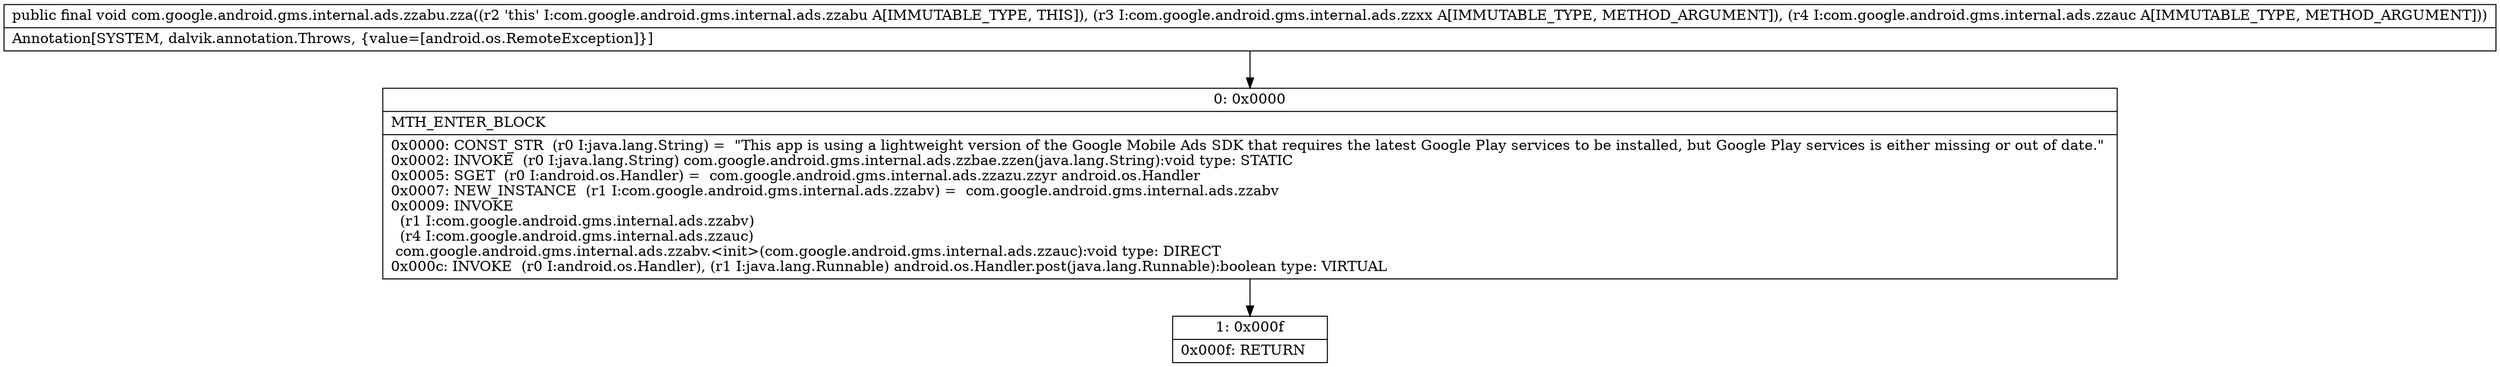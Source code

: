 digraph "CFG forcom.google.android.gms.internal.ads.zzabu.zza(Lcom\/google\/android\/gms\/internal\/ads\/zzxx;Lcom\/google\/android\/gms\/internal\/ads\/zzauc;)V" {
Node_0 [shape=record,label="{0\:\ 0x0000|MTH_ENTER_BLOCK\l|0x0000: CONST_STR  (r0 I:java.lang.String) =  \"This app is using a lightweight version of the Google Mobile Ads SDK that requires the latest Google Play services to be installed, but Google Play services is either missing or out of date.\" \l0x0002: INVOKE  (r0 I:java.lang.String) com.google.android.gms.internal.ads.zzbae.zzen(java.lang.String):void type: STATIC \l0x0005: SGET  (r0 I:android.os.Handler) =  com.google.android.gms.internal.ads.zzazu.zzyr android.os.Handler \l0x0007: NEW_INSTANCE  (r1 I:com.google.android.gms.internal.ads.zzabv) =  com.google.android.gms.internal.ads.zzabv \l0x0009: INVOKE  \l  (r1 I:com.google.android.gms.internal.ads.zzabv)\l  (r4 I:com.google.android.gms.internal.ads.zzauc)\l com.google.android.gms.internal.ads.zzabv.\<init\>(com.google.android.gms.internal.ads.zzauc):void type: DIRECT \l0x000c: INVOKE  (r0 I:android.os.Handler), (r1 I:java.lang.Runnable) android.os.Handler.post(java.lang.Runnable):boolean type: VIRTUAL \l}"];
Node_1 [shape=record,label="{1\:\ 0x000f|0x000f: RETURN   \l}"];
MethodNode[shape=record,label="{public final void com.google.android.gms.internal.ads.zzabu.zza((r2 'this' I:com.google.android.gms.internal.ads.zzabu A[IMMUTABLE_TYPE, THIS]), (r3 I:com.google.android.gms.internal.ads.zzxx A[IMMUTABLE_TYPE, METHOD_ARGUMENT]), (r4 I:com.google.android.gms.internal.ads.zzauc A[IMMUTABLE_TYPE, METHOD_ARGUMENT]))  | Annotation[SYSTEM, dalvik.annotation.Throws, \{value=[android.os.RemoteException]\}]\l}"];
MethodNode -> Node_0;
Node_0 -> Node_1;
}

